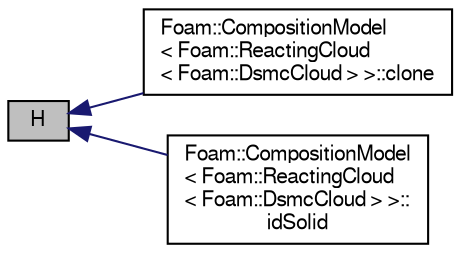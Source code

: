 digraph "H"
{
  bgcolor="transparent";
  edge [fontname="FreeSans",fontsize="10",labelfontname="FreeSans",labelfontsize="10"];
  node [fontname="FreeSans",fontsize="10",shape=record];
  rankdir="LR";
  Node136 [label="H",height=0.2,width=0.4,color="black", fillcolor="grey75", style="filled", fontcolor="black"];
  Node136 -> Node137 [dir="back",color="midnightblue",fontsize="10",style="solid",fontname="FreeSans"];
  Node137 [label="Foam::CompositionModel\l\< Foam::ReactingCloud\l\< Foam::DsmcCloud \> \>::clone",height=0.2,width=0.4,color="black",URL="$a23806.html#a978beb1d8454ca481790660427b9b37c",tooltip="Construct and return a clone. "];
  Node136 -> Node138 [dir="back",color="midnightblue",fontsize="10",style="solid",fontname="FreeSans"];
  Node138 [label="Foam::CompositionModel\l\< Foam::ReactingCloud\l\< Foam::DsmcCloud \> \>::\lidSolid",height=0.2,width=0.4,color="black",URL="$a23806.html#aec857bbc90dc99433ffaa6f8c7459b0f",tooltip="Solid id. "];
}
